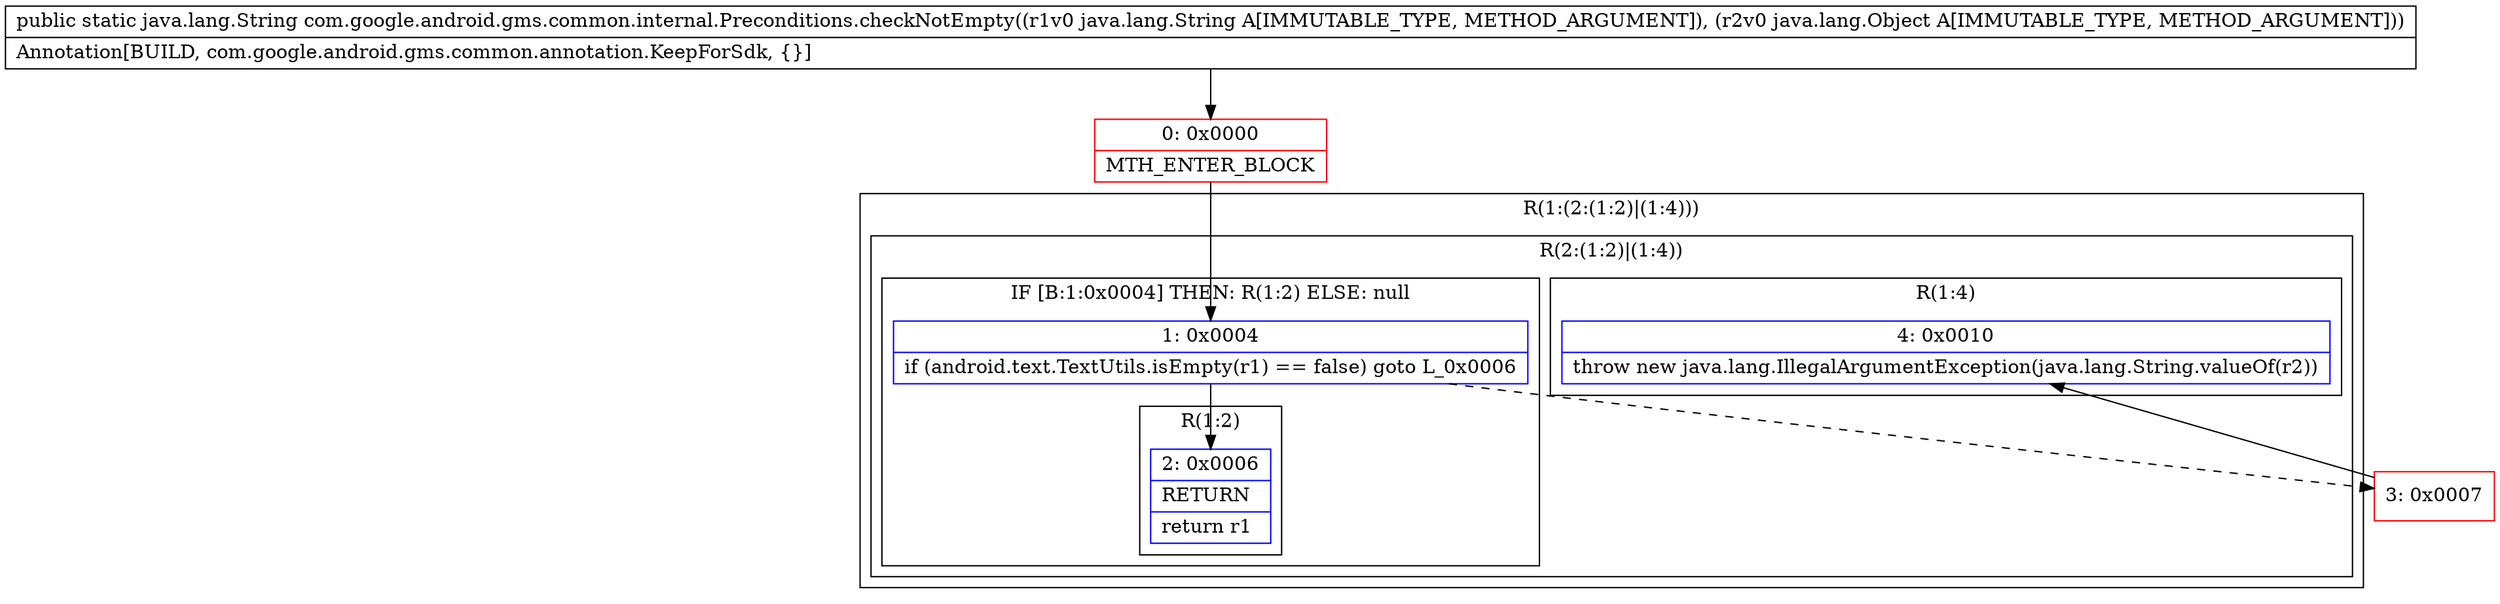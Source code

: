 digraph "CFG forcom.google.android.gms.common.internal.Preconditions.checkNotEmpty(Ljava\/lang\/String;Ljava\/lang\/Object;)Ljava\/lang\/String;" {
subgraph cluster_Region_1609030503 {
label = "R(1:(2:(1:2)|(1:4)))";
node [shape=record,color=blue];
subgraph cluster_Region_616558785 {
label = "R(2:(1:2)|(1:4))";
node [shape=record,color=blue];
subgraph cluster_IfRegion_676350762 {
label = "IF [B:1:0x0004] THEN: R(1:2) ELSE: null";
node [shape=record,color=blue];
Node_1 [shape=record,label="{1\:\ 0x0004|if (android.text.TextUtils.isEmpty(r1) == false) goto L_0x0006\l}"];
subgraph cluster_Region_283733927 {
label = "R(1:2)";
node [shape=record,color=blue];
Node_2 [shape=record,label="{2\:\ 0x0006|RETURN\l|return r1\l}"];
}
}
subgraph cluster_Region_1899274814 {
label = "R(1:4)";
node [shape=record,color=blue];
Node_4 [shape=record,label="{4\:\ 0x0010|throw new java.lang.IllegalArgumentException(java.lang.String.valueOf(r2))\l}"];
}
}
}
Node_0 [shape=record,color=red,label="{0\:\ 0x0000|MTH_ENTER_BLOCK\l}"];
Node_3 [shape=record,color=red,label="{3\:\ 0x0007}"];
MethodNode[shape=record,label="{public static java.lang.String com.google.android.gms.common.internal.Preconditions.checkNotEmpty((r1v0 java.lang.String A[IMMUTABLE_TYPE, METHOD_ARGUMENT]), (r2v0 java.lang.Object A[IMMUTABLE_TYPE, METHOD_ARGUMENT]))  | Annotation[BUILD, com.google.android.gms.common.annotation.KeepForSdk, \{\}]\l}"];
MethodNode -> Node_0;
Node_1 -> Node_2;
Node_1 -> Node_3[style=dashed];
Node_0 -> Node_1;
Node_3 -> Node_4;
}

